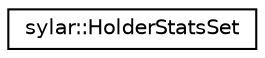 digraph "类继承关系图"
{
 // LATEX_PDF_SIZE
  edge [fontname="Helvetica",fontsize="10",labelfontname="Helvetica",labelfontsize="10"];
  node [fontname="Helvetica",fontsize="10",shape=record];
  rankdir="LR";
  Node0 [label="sylar::HolderStatsSet",height=0.2,width=0.4,color="black", fillcolor="white", style="filled",URL="$classsylar_1_1HolderStatsSet.html",tooltip=" "];
}
